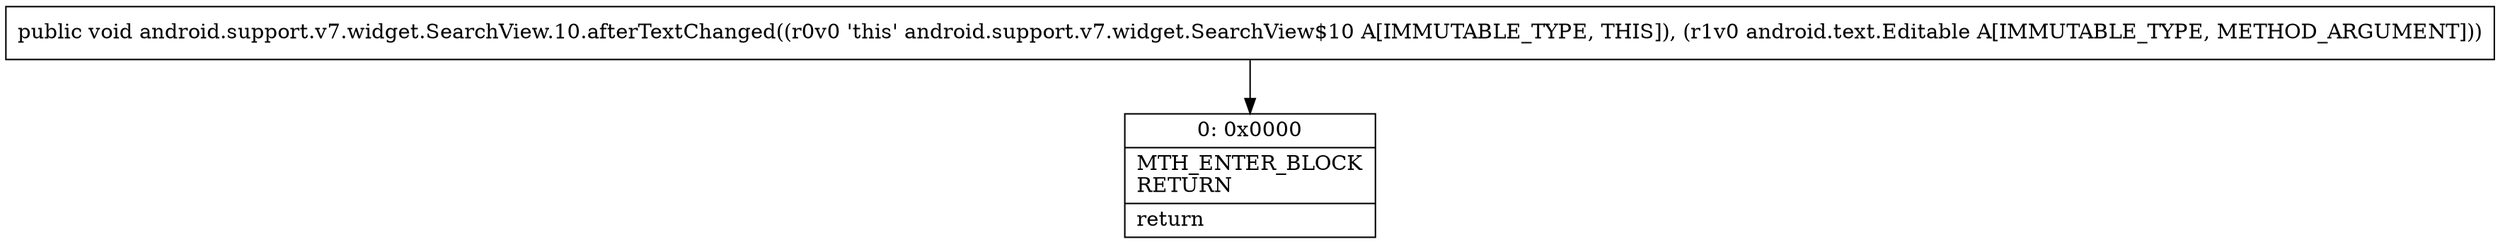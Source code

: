 digraph "CFG forandroid.support.v7.widget.SearchView.10.afterTextChanged(Landroid\/text\/Editable;)V" {
Node_0 [shape=record,label="{0\:\ 0x0000|MTH_ENTER_BLOCK\lRETURN\l|return\l}"];
MethodNode[shape=record,label="{public void android.support.v7.widget.SearchView.10.afterTextChanged((r0v0 'this' android.support.v7.widget.SearchView$10 A[IMMUTABLE_TYPE, THIS]), (r1v0 android.text.Editable A[IMMUTABLE_TYPE, METHOD_ARGUMENT])) }"];
MethodNode -> Node_0;
}

